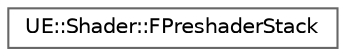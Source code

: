 digraph "Graphical Class Hierarchy"
{
 // INTERACTIVE_SVG=YES
 // LATEX_PDF_SIZE
  bgcolor="transparent";
  edge [fontname=Helvetica,fontsize=10,labelfontname=Helvetica,labelfontsize=10];
  node [fontname=Helvetica,fontsize=10,shape=box,height=0.2,width=0.4];
  rankdir="LR";
  Node0 [id="Node000000",label="UE::Shader::FPreshaderStack",height=0.2,width=0.4,color="grey40", fillcolor="white", style="filled",URL="$db/d29/classUE_1_1Shader_1_1FPreshaderStack.html",tooltip=" "];
}
